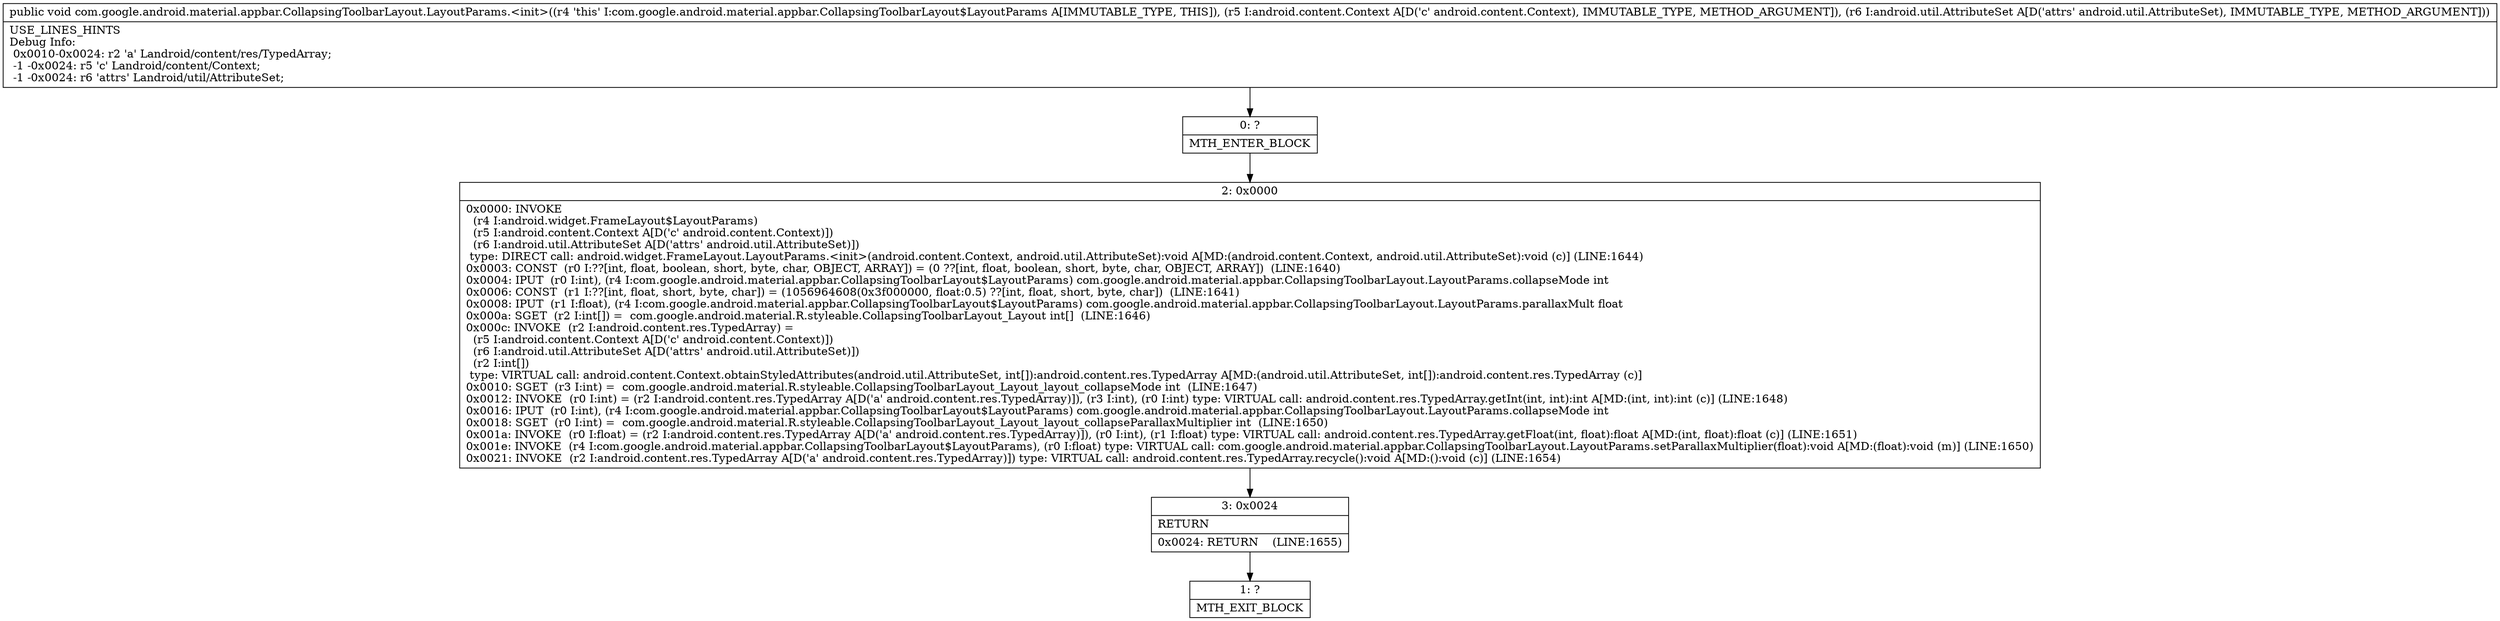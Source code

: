 digraph "CFG forcom.google.android.material.appbar.CollapsingToolbarLayout.LayoutParams.\<init\>(Landroid\/content\/Context;Landroid\/util\/AttributeSet;)V" {
Node_0 [shape=record,label="{0\:\ ?|MTH_ENTER_BLOCK\l}"];
Node_2 [shape=record,label="{2\:\ 0x0000|0x0000: INVOKE  \l  (r4 I:android.widget.FrameLayout$LayoutParams)\l  (r5 I:android.content.Context A[D('c' android.content.Context)])\l  (r6 I:android.util.AttributeSet A[D('attrs' android.util.AttributeSet)])\l type: DIRECT call: android.widget.FrameLayout.LayoutParams.\<init\>(android.content.Context, android.util.AttributeSet):void A[MD:(android.content.Context, android.util.AttributeSet):void (c)] (LINE:1644)\l0x0003: CONST  (r0 I:??[int, float, boolean, short, byte, char, OBJECT, ARRAY]) = (0 ??[int, float, boolean, short, byte, char, OBJECT, ARRAY])  (LINE:1640)\l0x0004: IPUT  (r0 I:int), (r4 I:com.google.android.material.appbar.CollapsingToolbarLayout$LayoutParams) com.google.android.material.appbar.CollapsingToolbarLayout.LayoutParams.collapseMode int \l0x0006: CONST  (r1 I:??[int, float, short, byte, char]) = (1056964608(0x3f000000, float:0.5) ??[int, float, short, byte, char])  (LINE:1641)\l0x0008: IPUT  (r1 I:float), (r4 I:com.google.android.material.appbar.CollapsingToolbarLayout$LayoutParams) com.google.android.material.appbar.CollapsingToolbarLayout.LayoutParams.parallaxMult float \l0x000a: SGET  (r2 I:int[]) =  com.google.android.material.R.styleable.CollapsingToolbarLayout_Layout int[]  (LINE:1646)\l0x000c: INVOKE  (r2 I:android.content.res.TypedArray) = \l  (r5 I:android.content.Context A[D('c' android.content.Context)])\l  (r6 I:android.util.AttributeSet A[D('attrs' android.util.AttributeSet)])\l  (r2 I:int[])\l type: VIRTUAL call: android.content.Context.obtainStyledAttributes(android.util.AttributeSet, int[]):android.content.res.TypedArray A[MD:(android.util.AttributeSet, int[]):android.content.res.TypedArray (c)]\l0x0010: SGET  (r3 I:int) =  com.google.android.material.R.styleable.CollapsingToolbarLayout_Layout_layout_collapseMode int  (LINE:1647)\l0x0012: INVOKE  (r0 I:int) = (r2 I:android.content.res.TypedArray A[D('a' android.content.res.TypedArray)]), (r3 I:int), (r0 I:int) type: VIRTUAL call: android.content.res.TypedArray.getInt(int, int):int A[MD:(int, int):int (c)] (LINE:1648)\l0x0016: IPUT  (r0 I:int), (r4 I:com.google.android.material.appbar.CollapsingToolbarLayout$LayoutParams) com.google.android.material.appbar.CollapsingToolbarLayout.LayoutParams.collapseMode int \l0x0018: SGET  (r0 I:int) =  com.google.android.material.R.styleable.CollapsingToolbarLayout_Layout_layout_collapseParallaxMultiplier int  (LINE:1650)\l0x001a: INVOKE  (r0 I:float) = (r2 I:android.content.res.TypedArray A[D('a' android.content.res.TypedArray)]), (r0 I:int), (r1 I:float) type: VIRTUAL call: android.content.res.TypedArray.getFloat(int, float):float A[MD:(int, float):float (c)] (LINE:1651)\l0x001e: INVOKE  (r4 I:com.google.android.material.appbar.CollapsingToolbarLayout$LayoutParams), (r0 I:float) type: VIRTUAL call: com.google.android.material.appbar.CollapsingToolbarLayout.LayoutParams.setParallaxMultiplier(float):void A[MD:(float):void (m)] (LINE:1650)\l0x0021: INVOKE  (r2 I:android.content.res.TypedArray A[D('a' android.content.res.TypedArray)]) type: VIRTUAL call: android.content.res.TypedArray.recycle():void A[MD:():void (c)] (LINE:1654)\l}"];
Node_3 [shape=record,label="{3\:\ 0x0024|RETURN\l|0x0024: RETURN    (LINE:1655)\l}"];
Node_1 [shape=record,label="{1\:\ ?|MTH_EXIT_BLOCK\l}"];
MethodNode[shape=record,label="{public void com.google.android.material.appbar.CollapsingToolbarLayout.LayoutParams.\<init\>((r4 'this' I:com.google.android.material.appbar.CollapsingToolbarLayout$LayoutParams A[IMMUTABLE_TYPE, THIS]), (r5 I:android.content.Context A[D('c' android.content.Context), IMMUTABLE_TYPE, METHOD_ARGUMENT]), (r6 I:android.util.AttributeSet A[D('attrs' android.util.AttributeSet), IMMUTABLE_TYPE, METHOD_ARGUMENT]))  | USE_LINES_HINTS\lDebug Info:\l  0x0010\-0x0024: r2 'a' Landroid\/content\/res\/TypedArray;\l  \-1 \-0x0024: r5 'c' Landroid\/content\/Context;\l  \-1 \-0x0024: r6 'attrs' Landroid\/util\/AttributeSet;\l}"];
MethodNode -> Node_0;Node_0 -> Node_2;
Node_2 -> Node_3;
Node_3 -> Node_1;
}

